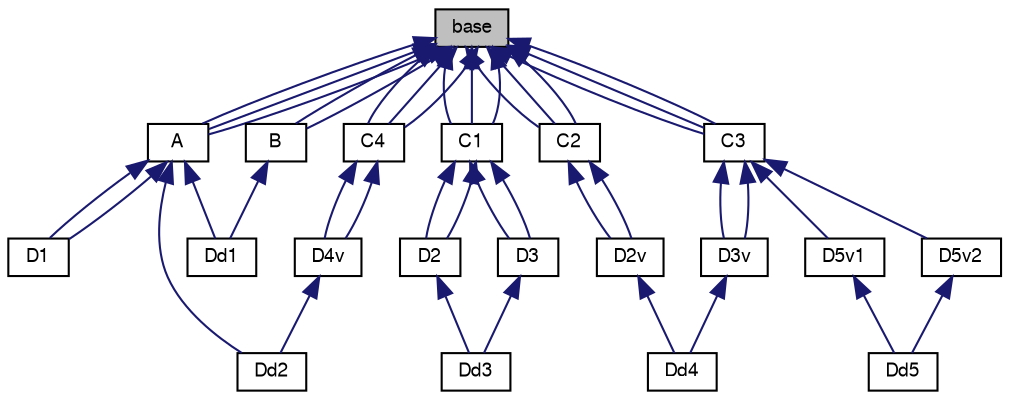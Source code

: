 digraph "base"
{
  edge [fontname="FreeSans",fontsize="9",labelfontname="FreeSans",labelfontsize="9"];
  node [fontname="FreeSans",fontsize="9",shape=record];
  Node1 [label="base",height=0.2,width=0.4,color="black", fillcolor="grey75", style="filled" fontcolor="black"];
  Node1 -> Node2 [dir="back",color="midnightblue",fontsize="9",style="solid",fontname="FreeSans"];
  Node2 [label="A",height=0.2,width=0.4,color="black", fillcolor="white", style="filled",URL="$struct_a.html"];
  Node2 -> Node3 [dir="back",color="midnightblue",fontsize="9",style="solid",fontname="FreeSans"];
  Node3 [label="D1",height=0.2,width=0.4,color="black", fillcolor="white", style="filled",URL="$struct_d1.html"];
  Node2 -> Node3 [dir="back",color="midnightblue",fontsize="9",style="solid",fontname="FreeSans"];
  Node2 -> Node4 [dir="back",color="midnightblue",fontsize="9",style="solid",fontname="FreeSans"];
  Node4 [label="Dd1",height=0.2,width=0.4,color="black", fillcolor="white", style="filled",URL="$struct_dd1.html"];
  Node2 -> Node5 [dir="back",color="midnightblue",fontsize="9",style="solid",fontname="FreeSans"];
  Node5 [label="Dd2",height=0.2,width=0.4,color="black", fillcolor="white", style="filled",URL="$struct_dd2.html"];
  Node1 -> Node2 [dir="back",color="midnightblue",fontsize="9",style="solid",fontname="FreeSans"];
  Node1 -> Node2 [dir="back",color="midnightblue",fontsize="9",style="solid",fontname="FreeSans"];
  Node1 -> Node6 [dir="back",color="midnightblue",fontsize="9",style="solid",fontname="FreeSans"];
  Node6 [label="B",height=0.2,width=0.4,color="black", fillcolor="white", style="filled",URL="$struct_b.html"];
  Node6 -> Node4 [dir="back",color="midnightblue",fontsize="9",style="solid",fontname="FreeSans"];
  Node1 -> Node6 [dir="back",color="midnightblue",fontsize="9",style="solid",fontname="FreeSans"];
  Node1 -> Node7 [dir="back",color="midnightblue",fontsize="9",style="solid",fontname="FreeSans"];
  Node7 [label="C1",height=0.2,width=0.4,color="black", fillcolor="white", style="filled",URL="$struct_c1.html"];
  Node7 -> Node8 [dir="back",color="midnightblue",fontsize="9",style="solid",fontname="FreeSans"];
  Node8 [label="D2",height=0.2,width=0.4,color="black", fillcolor="white", style="filled",URL="$struct_d2.html"];
  Node8 -> Node9 [dir="back",color="midnightblue",fontsize="9",style="solid",fontname="FreeSans"];
  Node9 [label="Dd3",height=0.2,width=0.4,color="black", fillcolor="white", style="filled",URL="$struct_dd3.html"];
  Node7 -> Node8 [dir="back",color="midnightblue",fontsize="9",style="solid",fontname="FreeSans"];
  Node7 -> Node10 [dir="back",color="midnightblue",fontsize="9",style="solid",fontname="FreeSans"];
  Node10 [label="D3",height=0.2,width=0.4,color="black", fillcolor="white", style="filled",URL="$struct_d3.html"];
  Node10 -> Node9 [dir="back",color="midnightblue",fontsize="9",style="solid",fontname="FreeSans"];
  Node7 -> Node10 [dir="back",color="midnightblue",fontsize="9",style="solid",fontname="FreeSans"];
  Node1 -> Node7 [dir="back",color="midnightblue",fontsize="9",style="solid",fontname="FreeSans"];
  Node1 -> Node7 [dir="back",color="midnightblue",fontsize="9",style="solid",fontname="FreeSans"];
  Node1 -> Node11 [dir="back",color="midnightblue",fontsize="9",style="solid",fontname="FreeSans"];
  Node11 [label="C2",height=0.2,width=0.4,color="black", fillcolor="white", style="filled",URL="$struct_c2.html"];
  Node11 -> Node12 [dir="back",color="midnightblue",fontsize="9",style="solid",fontname="FreeSans"];
  Node12 [label="D2v",height=0.2,width=0.4,color="black", fillcolor="white", style="filled",URL="$struct_d2v.html"];
  Node12 -> Node13 [dir="back",color="midnightblue",fontsize="9",style="solid",fontname="FreeSans"];
  Node13 [label="Dd4",height=0.2,width=0.4,color="black", fillcolor="white", style="filled",URL="$struct_dd4.html"];
  Node11 -> Node12 [dir="back",color="midnightblue",fontsize="9",style="solid",fontname="FreeSans"];
  Node1 -> Node11 [dir="back",color="midnightblue",fontsize="9",style="solid",fontname="FreeSans"];
  Node1 -> Node11 [dir="back",color="midnightblue",fontsize="9",style="solid",fontname="FreeSans"];
  Node1 -> Node14 [dir="back",color="midnightblue",fontsize="9",style="solid",fontname="FreeSans"];
  Node14 [label="C3",height=0.2,width=0.4,color="black", fillcolor="white", style="filled",URL="$struct_c3.html"];
  Node14 -> Node15 [dir="back",color="midnightblue",fontsize="9",style="solid",fontname="FreeSans"];
  Node15 [label="D3v",height=0.2,width=0.4,color="black", fillcolor="white", style="filled",URL="$struct_d3v.html"];
  Node15 -> Node13 [dir="back",color="midnightblue",fontsize="9",style="solid",fontname="FreeSans"];
  Node14 -> Node15 [dir="back",color="midnightblue",fontsize="9",style="solid",fontname="FreeSans"];
  Node14 -> Node16 [dir="back",color="midnightblue",fontsize="9",style="solid",fontname="FreeSans"];
  Node16 [label="D5v1",height=0.2,width=0.4,color="black", fillcolor="white", style="filled",URL="$struct_d5v1.html"];
  Node16 -> Node17 [dir="back",color="midnightblue",fontsize="9",style="solid",fontname="FreeSans"];
  Node17 [label="Dd5",height=0.2,width=0.4,color="black", fillcolor="white", style="filled",URL="$struct_dd5.html"];
  Node14 -> Node18 [dir="back",color="midnightblue",fontsize="9",style="solid",fontname="FreeSans"];
  Node18 [label="D5v2",height=0.2,width=0.4,color="black", fillcolor="white", style="filled",URL="$struct_d5v2.html"];
  Node18 -> Node17 [dir="back",color="midnightblue",fontsize="9",style="solid",fontname="FreeSans"];
  Node1 -> Node14 [dir="back",color="midnightblue",fontsize="9",style="solid",fontname="FreeSans"];
  Node1 -> Node14 [dir="back",color="midnightblue",fontsize="9",style="solid",fontname="FreeSans"];
  Node1 -> Node19 [dir="back",color="midnightblue",fontsize="9",style="solid",fontname="FreeSans"];
  Node19 [label="C4",height=0.2,width=0.4,color="black", fillcolor="white", style="filled",URL="$struct_c4.html"];
  Node19 -> Node20 [dir="back",color="midnightblue",fontsize="9",style="solid",fontname="FreeSans"];
  Node20 [label="D4v",height=0.2,width=0.4,color="black", fillcolor="white", style="filled",URL="$struct_d4v.html"];
  Node20 -> Node5 [dir="back",color="midnightblue",fontsize="9",style="solid",fontname="FreeSans"];
  Node19 -> Node20 [dir="back",color="midnightblue",fontsize="9",style="solid",fontname="FreeSans"];
  Node1 -> Node19 [dir="back",color="midnightblue",fontsize="9",style="solid",fontname="FreeSans"];
  Node1 -> Node19 [dir="back",color="midnightblue",fontsize="9",style="solid",fontname="FreeSans"];
}
